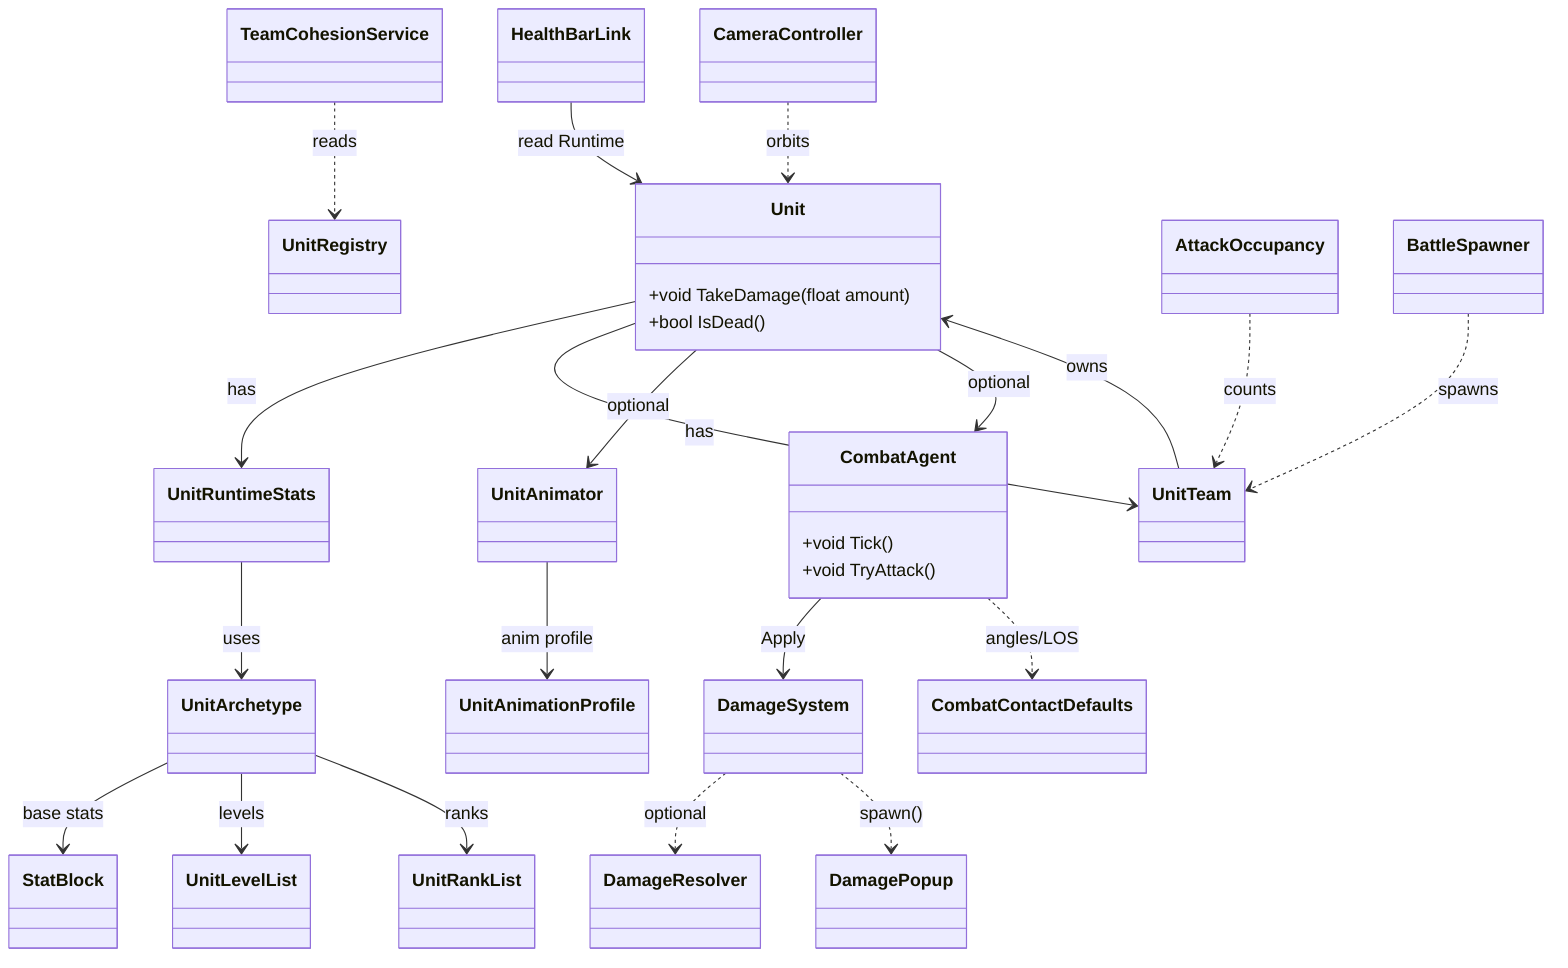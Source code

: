 ﻿classDiagram

    class Unit {
        +void TakeDamage(float amount)
        +bool IsDead()
    }

    class UnitRuntimeStats
    class UnitTeam

    class CombatAgent {
        +void Tick()
        +void TryAttack()
    }

    class UnitAnimator
    class StatBlock
    class UnitArchetype
    class UnitLevelList
    class UnitRankList
    class UnitAnimationProfile
    class CombatContactDefaults
    class DamageSystem
    class DamageResolver
    class DamagePopup
    class HealthBarLink
    class UnitRegistry
    class AttackOccupancy
    class TeamCohesionService
    class BattleSpawner
    class CameraController

    Unit --> UnitRuntimeStats : has
    Unit --> UnitTeam : has
    Unit --> UnitAnimator : optional
    Unit --> CombatAgent : optional

    UnitRuntimeStats --> UnitArchetype : uses
    UnitArchetype --> StatBlock : base stats
    UnitArchetype --> UnitLevelList : levels
    UnitArchetype --> UnitRankList : ranks
    UnitAnimator --> UnitAnimationProfile : anim profile

    CombatAgent --> DamageSystem : Apply
    CombatAgent ..> CombatContactDefaults : angles/LOS

    DamageSystem ..> DamageResolver : optional
    DamageSystem ..> DamagePopup : spawn()

    HealthBarLink --> Unit : read Runtime
    UnitTeam --> Unit : owns

    TeamCohesionService ..> UnitRegistry : reads
    AttackOccupancy ..> UnitTeam : counts
    BattleSpawner ..> UnitTeam : spawns
    CameraController ..> Unit : orbits